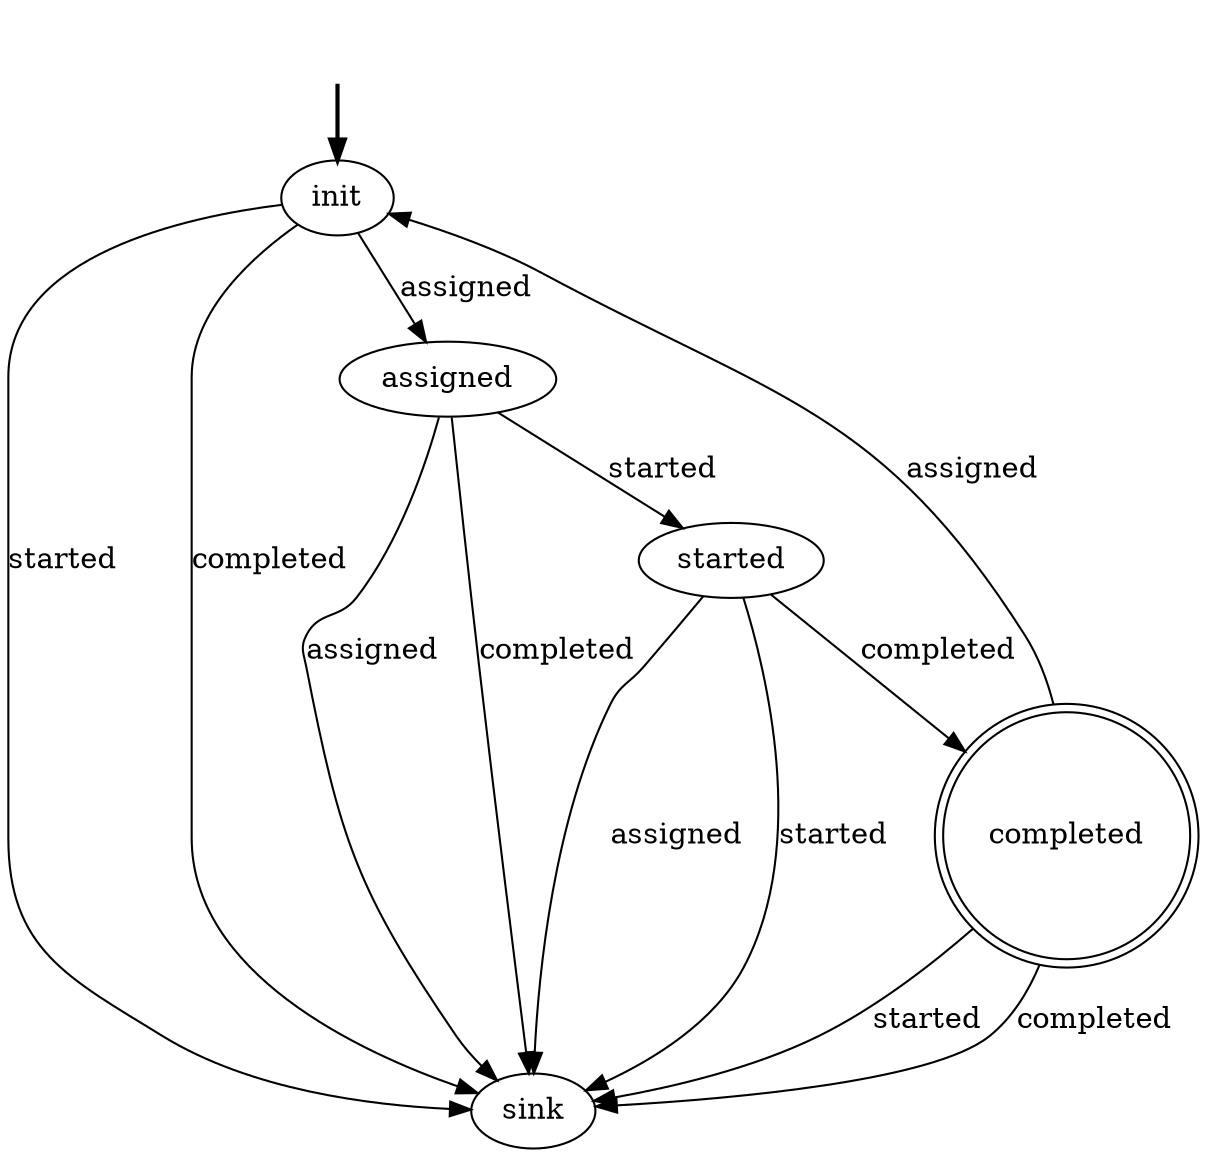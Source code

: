digraph  lifecycle {
	fakeInit [style=invisible]
	init [root=true]
    assigned
    started
    completed [shape=doublecircle]
    sink
    fakeInit -> init [style=bold]
	init -> assigned [label=assigned]
	assigned -> started [label=started]
	started -> completed [label=completed]
	completed -> init [label=assigned]
	started -> sink [label=assigned]
    started -> sink [label=started]
	completed -> sink [label=started]
    completed -> sink [label=completed]
	assigned -> sink [label=assigned]
    assigned -> sink [label=completed]
	init -> sink [label=started]
    init -> sink [label=completed]
}